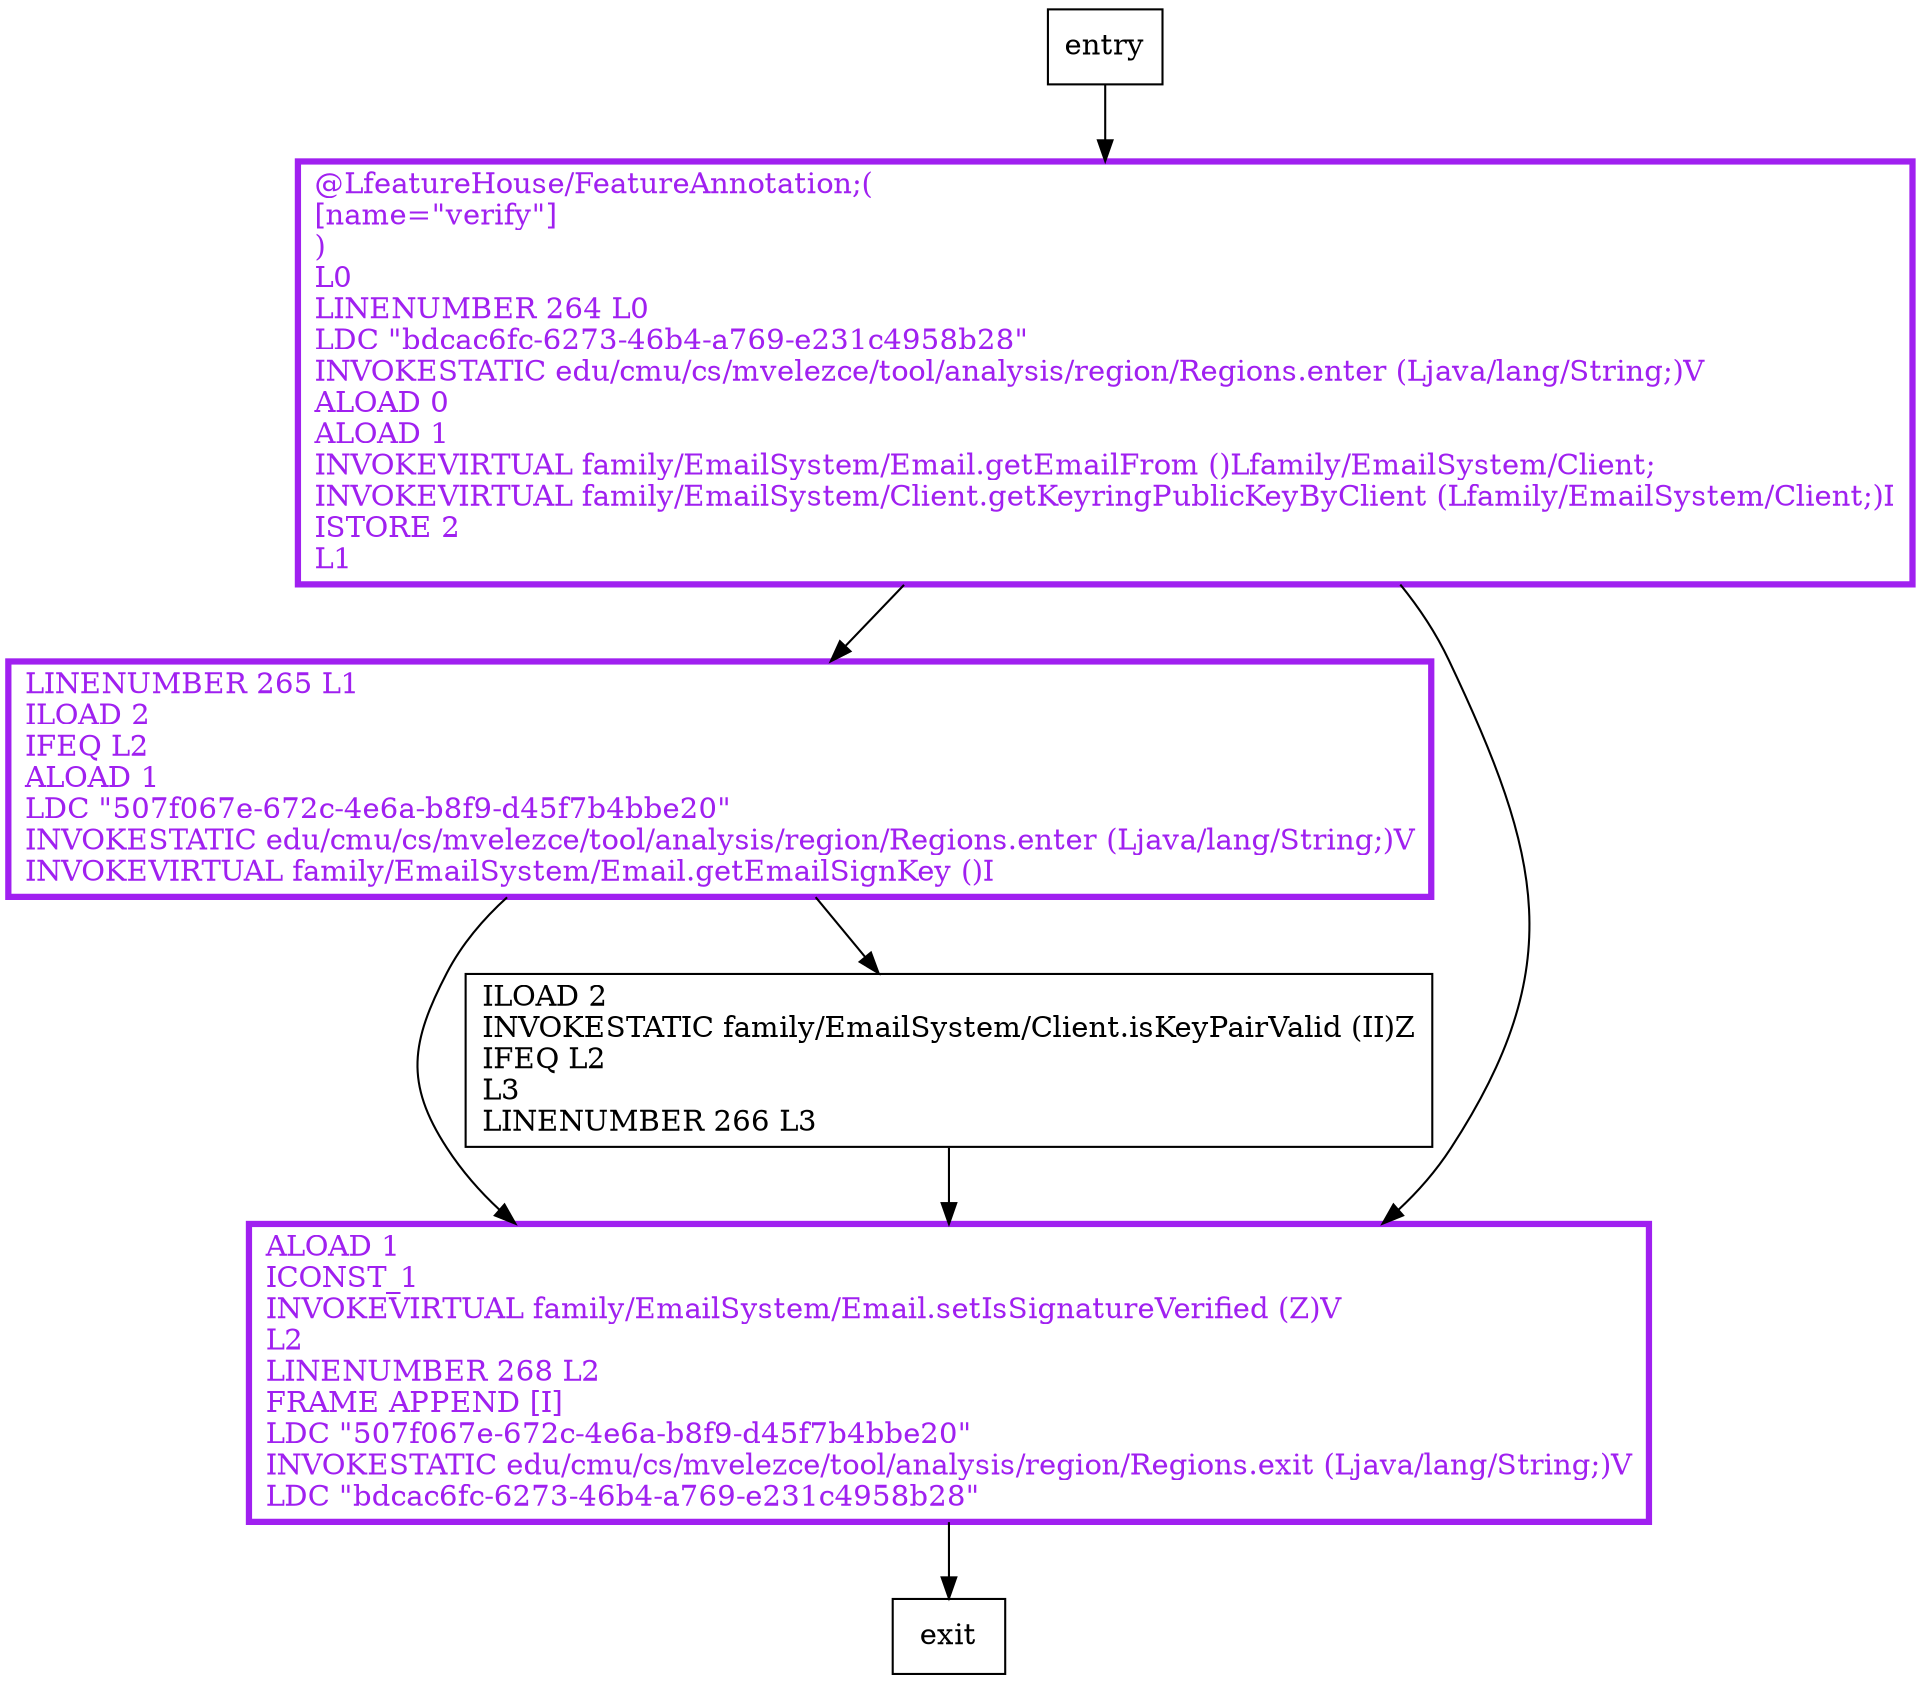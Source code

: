 digraph verify {
node [shape=record];
1216889437 [label="LINENUMBER 265 L1\lILOAD 2\lIFEQ L2\lALOAD 1\lLDC \"507f067e-672c-4e6a-b8f9-d45f7b4bbe20\"\lINVOKESTATIC edu/cmu/cs/mvelezce/tool/analysis/region/Regions.enter (Ljava/lang/String;)V\lINVOKEVIRTUAL family/EmailSystem/Email.getEmailSignKey ()I\l"];
88469686 [label="@LfeatureHouse/FeatureAnnotation;(\l[name=\"verify\"]\l)\lL0\lLINENUMBER 264 L0\lLDC \"bdcac6fc-6273-46b4-a769-e231c4958b28\"\lINVOKESTATIC edu/cmu/cs/mvelezce/tool/analysis/region/Regions.enter (Ljava/lang/String;)V\lALOAD 0\lALOAD 1\lINVOKEVIRTUAL family/EmailSystem/Email.getEmailFrom ()Lfamily/EmailSystem/Client;\lINVOKEVIRTUAL family/EmailSystem/Client.getKeyringPublicKeyByClient (Lfamily/EmailSystem/Client;)I\lISTORE 2\lL1\l"];
1017049979 [label="ALOAD 1\lICONST_1\lINVOKEVIRTUAL family/EmailSystem/Email.setIsSignatureVerified (Z)V\lL2\lLINENUMBER 268 L2\lFRAME APPEND [I]\lLDC \"507f067e-672c-4e6a-b8f9-d45f7b4bbe20\"\lINVOKESTATIC edu/cmu/cs/mvelezce/tool/analysis/region/Regions.exit (Ljava/lang/String;)V\lLDC \"bdcac6fc-6273-46b4-a769-e231c4958b28\"\l"];
1015503057 [label="ILOAD 2\lINVOKESTATIC family/EmailSystem/Client.isKeyPairValid (II)Z\lIFEQ L2\lL3\lLINENUMBER 266 L3\l"];
entry;
exit;
1216889437 -> 1017049979;
1216889437 -> 1015503057;
entry -> 88469686;
88469686 -> 1216889437;
88469686 -> 1017049979;
1017049979 -> exit;
1015503057 -> 1017049979;
1216889437[fontcolor="purple", penwidth=3, color="purple"];
88469686[fontcolor="purple", penwidth=3, color="purple"];
1017049979[fontcolor="purple", penwidth=3, color="purple"];
}
